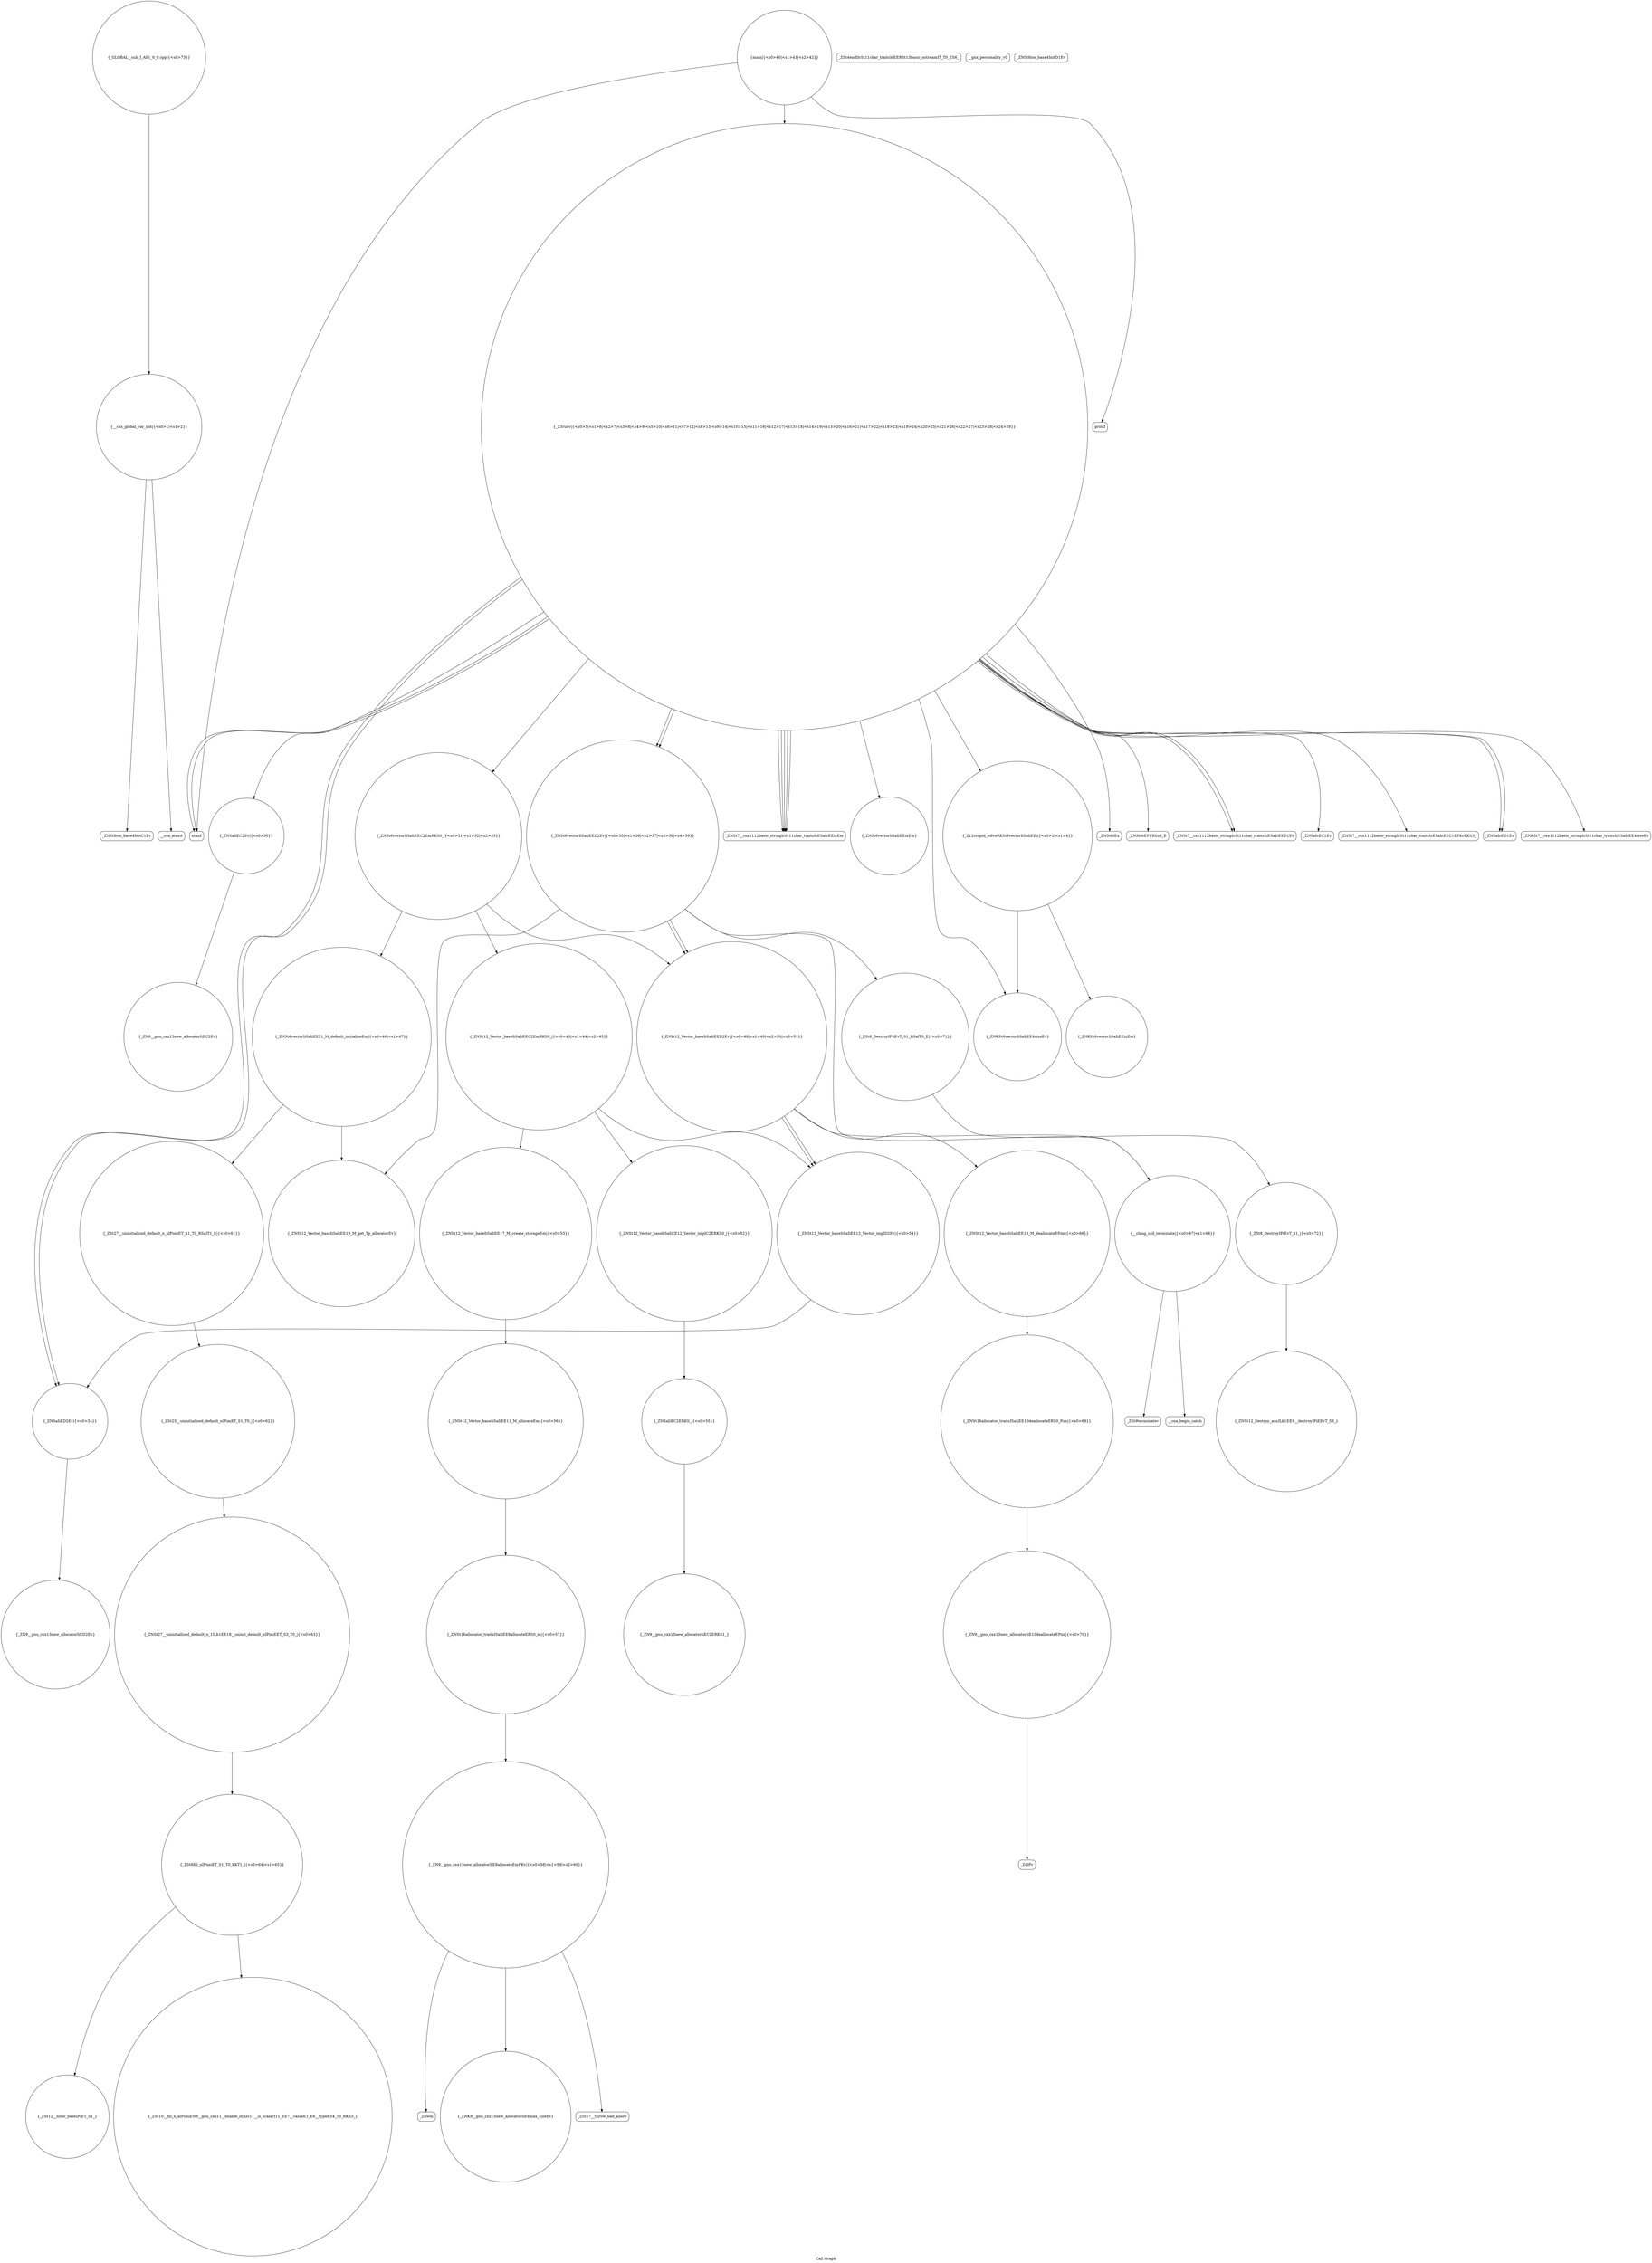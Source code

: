 digraph "Call Graph" {
	label="Call Graph";

	Node0x55fa8ed7f0d0 [shape=record,shape=circle,label="{__cxx_global_var_init|{<s0>1|<s1>2}}"];
	Node0x55fa8ed7f0d0:s0 -> Node0x55fa8ed7f150[color=black];
	Node0x55fa8ed7f0d0:s1 -> Node0x55fa8ed7f250[color=black];
	Node0x55fa8ed80750 [shape=record,shape=circle,label="{_ZNSt27__uninitialized_default_n_1ILb1EE18__uninit_default_nIPimEET_S3_T0_|{<s0>63}}"];
	Node0x55fa8ed80750:s0 -> Node0x55fa8ed807d0[color=black];
	Node0x55fa8ed7f450 [shape=record,shape=circle,label="{_Z3runv|{<s0>5|<s1>6|<s2>7|<s3>8|<s4>9|<s5>10|<s6>11|<s7>12|<s8>13|<s9>14|<s10>15|<s11>16|<s12>17|<s13>18|<s14>19|<s15>20|<s16>21|<s17>22|<s18>23|<s19>24|<s20>25|<s21>26|<s22>27|<s23>28|<s24>29}}"];
	Node0x55fa8ed7f450:s0 -> Node0x55fa8ed7f4d0[color=black];
	Node0x55fa8ed7f450:s1 -> Node0x55fa8ed7f550[color=black];
	Node0x55fa8ed7f450:s2 -> Node0x55fa8ed7f5d0[color=black];
	Node0x55fa8ed7f450:s3 -> Node0x55fa8ed7f6d0[color=black];
	Node0x55fa8ed7f450:s4 -> Node0x55fa8ed7f4d0[color=black];
	Node0x55fa8ed7f450:s5 -> Node0x55fa8ed7f750[color=black];
	Node0x55fa8ed7f450:s6 -> Node0x55fa8ed7f7d0[color=black];
	Node0x55fa8ed7f450:s7 -> Node0x55fa8ed7f850[color=black];
	Node0x55fa8ed7f450:s8 -> Node0x55fa8ed7f8d0[color=black];
	Node0x55fa8ed7f450:s9 -> Node0x55fa8ed7f350[color=black];
	Node0x55fa8ed7f450:s10 -> Node0x55fa8ed7f950[color=black];
	Node0x55fa8ed7f450:s11 -> Node0x55fa8ed7f950[color=black];
	Node0x55fa8ed7f450:s12 -> Node0x55fa8ed7f950[color=black];
	Node0x55fa8ed7f450:s13 -> Node0x55fa8ed7f950[color=black];
	Node0x55fa8ed7f450:s14 -> Node0x55fa8ed7f950[color=black];
	Node0x55fa8ed7f450:s15 -> Node0x55fa8ed7f9d0[color=black];
	Node0x55fa8ed7f450:s16 -> Node0x55fa8ed7f6d0[color=black];
	Node0x55fa8ed7f450:s17 -> Node0x55fa8ed7f8d0[color=black];
	Node0x55fa8ed7f450:s18 -> Node0x55fa8ed7fbd0[color=black];
	Node0x55fa8ed7f450:s19 -> Node0x55fa8ed7f2d0[color=black];
	Node0x55fa8ed7f450:s20 -> Node0x55fa8ed7fa50[color=black];
	Node0x55fa8ed7f450:s21 -> Node0x55fa8ed7fad0[color=black];
	Node0x55fa8ed7f450:s22 -> Node0x55fa8ed7fbd0[color=black];
	Node0x55fa8ed7f450:s23 -> Node0x55fa8ed7fc50[color=black];
	Node0x55fa8ed7f450:s24 -> Node0x55fa8ed7fc50[color=black];
	Node0x55fa8ed81af0 [shape=record,shape=Mrecord,label="{_ZSt9terminatev}"];
	Node0x55fa8ed7f7d0 [shape=record,shape=circle,label="{_ZNSaIiEC2Ev|{<s0>30}}"];
	Node0x55fa8ed7f7d0:s0 -> Node0x55fa8ed7fdd0[color=black];
	Node0x55fa8ed81e70 [shape=record,shape=circle,label="{_GLOBAL__sub_I_AS1_0_0.cpp|{<s0>73}}"];
	Node0x55fa8ed81e70:s0 -> Node0x55fa8ed7f0d0[color=black];
	Node0x55fa8ed7fb50 [shape=record,shape=Mrecord,label="{_ZSt4endlIcSt11char_traitsIcEERSt13basic_ostreamIT_T0_ES6_}"];
	Node0x55fa8ed7fed0 [shape=record,shape=circle,label="{_ZNSt12_Vector_baseIiSaIiEEC2EmRKS0_|{<s0>43|<s1>44|<s2>45}}"];
	Node0x55fa8ed7fed0:s0 -> Node0x55fa8ed80050[color=black];
	Node0x55fa8ed7fed0:s1 -> Node0x55fa8ed800d0[color=black];
	Node0x55fa8ed7fed0:s2 -> Node0x55fa8ed80150[color=black];
	Node0x55fa8ed80250 [shape=record,shape=circle,label="{_ZN9__gnu_cxx13new_allocatorIiEC2ERKS1_}"];
	Node0x55fa8ed805d0 [shape=record,shape=circle,label="{_ZSt27__uninitialized_default_n_aIPimiET_S1_T0_RSaIT1_E|{<s0>61}}"];
	Node0x55fa8ed805d0:s0 -> Node0x55fa8ed806d0[color=black];
	Node0x55fa8ed7f2d0 [shape=record,shape=circle,label="{_Z12stupid_solveRKSt6vectorIiSaIiEEi|{<s0>3|<s1>4}}"];
	Node0x55fa8ed7f2d0:s0 -> Node0x55fa8ed7f350[color=black];
	Node0x55fa8ed7f2d0:s1 -> Node0x55fa8ed7f3d0[color=black];
	Node0x55fa8ed81970 [shape=record,shape=circle,label="{_ZNSt12_Vector_baseIiSaIiEE13_M_deallocateEPim|{<s0>66}}"];
	Node0x55fa8ed81970:s0 -> Node0x55fa8ed81b70[color=black];
	Node0x55fa8ed7f650 [shape=record,shape=Mrecord,label="{__gxx_personality_v0}"];
	Node0x55fa8ed81cf0 [shape=record,shape=circle,label="{_ZSt8_DestroyIPiiEvT_S1_RSaIT0_E|{<s0>71}}"];
	Node0x55fa8ed81cf0:s0 -> Node0x55fa8ed81d70[color=black];
	Node0x55fa8ed7f9d0 [shape=record,shape=circle,label="{_ZNSt6vectorIiSaIiEEixEm}"];
	Node0x55fa8ed7fd50 [shape=record,shape=Mrecord,label="{printf}"];
	Node0x55fa8ed800d0 [shape=record,shape=circle,label="{_ZNSt12_Vector_baseIiSaIiEE17_M_create_storageEm|{<s0>53}}"];
	Node0x55fa8ed800d0:s0 -> Node0x55fa8ed802d0[color=black];
	Node0x55fa8ed80450 [shape=record,shape=circle,label="{_ZNK9__gnu_cxx13new_allocatorIiE8max_sizeEv}"];
	Node0x55fa8ed7f150 [shape=record,shape=Mrecord,label="{_ZNSt8ios_base4InitC1Ev}"];
	Node0x55fa8ed807d0 [shape=record,shape=circle,label="{_ZSt6fill_nIPimiET_S1_T0_RKT1_|{<s0>64|<s1>65}}"];
	Node0x55fa8ed807d0:s0 -> Node0x55fa8ed818f0[color=black];
	Node0x55fa8ed807d0:s1 -> Node0x55fa8ed80850[color=black];
	Node0x55fa8ed7f4d0 [shape=record,shape=Mrecord,label="{scanf}"];
	Node0x55fa8ed81b70 [shape=record,shape=circle,label="{_ZNSt16allocator_traitsISaIiEE10deallocateERS0_Pim|{<s0>69}}"];
	Node0x55fa8ed81b70:s0 -> Node0x55fa8ed81bf0[color=black];
	Node0x55fa8ed7f850 [shape=record,shape=circle,label="{_ZNSt6vectorIiSaIiEEC2EmRKS0_|{<s0>31|<s1>32|<s2>33}}"];
	Node0x55fa8ed7f850:s0 -> Node0x55fa8ed7fed0[color=black];
	Node0x55fa8ed7f850:s1 -> Node0x55fa8ed7ff50[color=black];
	Node0x55fa8ed7f850:s2 -> Node0x55fa8ed7ffd0[color=black];
	Node0x55fa8ed7fbd0 [shape=record,shape=circle,label="{_ZNSt6vectorIiSaIiEED2Ev|{<s0>35|<s1>36|<s2>37|<s3>38|<s4>39}}"];
	Node0x55fa8ed7fbd0:s0 -> Node0x55fa8ed80650[color=black];
	Node0x55fa8ed7fbd0:s1 -> Node0x55fa8ed81cf0[color=black];
	Node0x55fa8ed7fbd0:s2 -> Node0x55fa8ed7ffd0[color=black];
	Node0x55fa8ed7fbd0:s3 -> Node0x55fa8ed7ffd0[color=black];
	Node0x55fa8ed7fbd0:s4 -> Node0x55fa8ed819f0[color=black];
	Node0x55fa8ed7ff50 [shape=record,shape=circle,label="{_ZNSt6vectorIiSaIiEE21_M_default_initializeEm|{<s0>46|<s1>47}}"];
	Node0x55fa8ed7ff50:s0 -> Node0x55fa8ed80650[color=black];
	Node0x55fa8ed7ff50:s1 -> Node0x55fa8ed805d0[color=black];
	Node0x55fa8ed802d0 [shape=record,shape=circle,label="{_ZNSt12_Vector_baseIiSaIiEE11_M_allocateEm|{<s0>56}}"];
	Node0x55fa8ed802d0:s0 -> Node0x55fa8ed80350[color=black];
	Node0x55fa8ed80650 [shape=record,shape=circle,label="{_ZNSt12_Vector_baseIiSaIiEE19_M_get_Tp_allocatorEv}"];
	Node0x55fa8ed7f350 [shape=record,shape=circle,label="{_ZNKSt6vectorIiSaIiEE4sizeEv}"];
	Node0x55fa8ed819f0 [shape=record,shape=circle,label="{__clang_call_terminate|{<s0>67|<s1>68}}"];
	Node0x55fa8ed819f0:s0 -> Node0x55fa8ed81a70[color=black];
	Node0x55fa8ed819f0:s1 -> Node0x55fa8ed81af0[color=black];
	Node0x55fa8ed7f6d0 [shape=record,shape=Mrecord,label="{_ZNSaIcED1Ev}"];
	Node0x55fa8ed81d70 [shape=record,shape=circle,label="{_ZSt8_DestroyIPiEvT_S1_|{<s0>72}}"];
	Node0x55fa8ed81d70:s0 -> Node0x55fa8ed81df0[color=black];
	Node0x55fa8ed7fa50 [shape=record,shape=Mrecord,label="{_ZNSolsEx}"];
	Node0x55fa8ed7fdd0 [shape=record,shape=circle,label="{_ZN9__gnu_cxx13new_allocatorIiEC2Ev}"];
	Node0x55fa8ed80150 [shape=record,shape=circle,label="{_ZNSt12_Vector_baseIiSaIiEE12_Vector_implD2Ev|{<s0>54}}"];
	Node0x55fa8ed80150:s0 -> Node0x55fa8ed7f8d0[color=black];
	Node0x55fa8ed804d0 [shape=record,shape=Mrecord,label="{_ZSt17__throw_bad_allocv}"];
	Node0x55fa8ed7f1d0 [shape=record,shape=Mrecord,label="{_ZNSt8ios_base4InitD1Ev}"];
	Node0x55fa8ed80850 [shape=record,shape=circle,label="{_ZSt10__fill_n_aIPimiEN9__gnu_cxx11__enable_ifIXsr11__is_scalarIT1_EE7__valueET_E6__typeES4_T0_RKS3_}"];
	Node0x55fa8ed7f550 [shape=record,shape=Mrecord,label="{_ZNSaIcEC1Ev}"];
	Node0x55fa8ed81bf0 [shape=record,shape=circle,label="{_ZN9__gnu_cxx13new_allocatorIiE10deallocateEPim|{<s0>70}}"];
	Node0x55fa8ed81bf0:s0 -> Node0x55fa8ed81c70[color=black];
	Node0x55fa8ed7f8d0 [shape=record,shape=circle,label="{_ZNSaIiED2Ev|{<s0>34}}"];
	Node0x55fa8ed7f8d0:s0 -> Node0x55fa8ed7fe50[color=black];
	Node0x55fa8ed7fc50 [shape=record,shape=Mrecord,label="{_ZNSt7__cxx1112basic_stringIcSt11char_traitsIcESaIcEED1Ev}"];
	Node0x55fa8ed7ffd0 [shape=record,shape=circle,label="{_ZNSt12_Vector_baseIiSaIiEED2Ev|{<s0>48|<s1>49|<s2>50|<s3>51}}"];
	Node0x55fa8ed7ffd0:s0 -> Node0x55fa8ed81970[color=black];
	Node0x55fa8ed7ffd0:s1 -> Node0x55fa8ed80150[color=black];
	Node0x55fa8ed7ffd0:s2 -> Node0x55fa8ed80150[color=black];
	Node0x55fa8ed7ffd0:s3 -> Node0x55fa8ed819f0[color=black];
	Node0x55fa8ed80350 [shape=record,shape=circle,label="{_ZNSt16allocator_traitsISaIiEE8allocateERS0_m|{<s0>57}}"];
	Node0x55fa8ed80350:s0 -> Node0x55fa8ed803d0[color=black];
	Node0x55fa8ed806d0 [shape=record,shape=circle,label="{_ZSt25__uninitialized_default_nIPimET_S1_T0_|{<s0>62}}"];
	Node0x55fa8ed806d0:s0 -> Node0x55fa8ed80750[color=black];
	Node0x55fa8ed7f3d0 [shape=record,shape=circle,label="{_ZNKSt6vectorIiSaIiEEixEm}"];
	Node0x55fa8ed81a70 [shape=record,shape=Mrecord,label="{__cxa_begin_catch}"];
	Node0x55fa8ed7f750 [shape=record,shape=Mrecord,label="{_ZNKSt7__cxx1112basic_stringIcSt11char_traitsIcESaIcEE4sizeEv}"];
	Node0x55fa8ed81df0 [shape=record,shape=circle,label="{_ZNSt12_Destroy_auxILb1EE9__destroyIPiEEvT_S3_}"];
	Node0x55fa8ed7fad0 [shape=record,shape=Mrecord,label="{_ZNSolsEPFRSoS_E}"];
	Node0x55fa8ed7fe50 [shape=record,shape=circle,label="{_ZN9__gnu_cxx13new_allocatorIiED2Ev}"];
	Node0x55fa8ed801d0 [shape=record,shape=circle,label="{_ZNSaIiEC2ERKS_|{<s0>55}}"];
	Node0x55fa8ed801d0:s0 -> Node0x55fa8ed80250[color=black];
	Node0x55fa8ed80550 [shape=record,shape=Mrecord,label="{_Znwm}"];
	Node0x55fa8ed7f250 [shape=record,shape=Mrecord,label="{__cxa_atexit}"];
	Node0x55fa8ed818f0 [shape=record,shape=circle,label="{_ZSt12__niter_baseIPiET_S1_}"];
	Node0x55fa8ed7f5d0 [shape=record,shape=Mrecord,label="{_ZNSt7__cxx1112basic_stringIcSt11char_traitsIcESaIcEEC1EPKcRKS3_}"];
	Node0x55fa8ed81c70 [shape=record,shape=Mrecord,label="{_ZdlPv}"];
	Node0x55fa8ed7f950 [shape=record,shape=Mrecord,label="{_ZNSt7__cxx1112basic_stringIcSt11char_traitsIcESaIcEEixEm}"];
	Node0x55fa8ed7fcd0 [shape=record,shape=circle,label="{main|{<s0>40|<s1>41|<s2>42}}"];
	Node0x55fa8ed7fcd0:s0 -> Node0x55fa8ed7f4d0[color=black];
	Node0x55fa8ed7fcd0:s1 -> Node0x55fa8ed7fd50[color=black];
	Node0x55fa8ed7fcd0:s2 -> Node0x55fa8ed7f450[color=black];
	Node0x55fa8ed80050 [shape=record,shape=circle,label="{_ZNSt12_Vector_baseIiSaIiEE12_Vector_implC2ERKS0_|{<s0>52}}"];
	Node0x55fa8ed80050:s0 -> Node0x55fa8ed801d0[color=black];
	Node0x55fa8ed803d0 [shape=record,shape=circle,label="{_ZN9__gnu_cxx13new_allocatorIiE8allocateEmPKv|{<s0>58|<s1>59|<s2>60}}"];
	Node0x55fa8ed803d0:s0 -> Node0x55fa8ed80450[color=black];
	Node0x55fa8ed803d0:s1 -> Node0x55fa8ed804d0[color=black];
	Node0x55fa8ed803d0:s2 -> Node0x55fa8ed80550[color=black];
}
